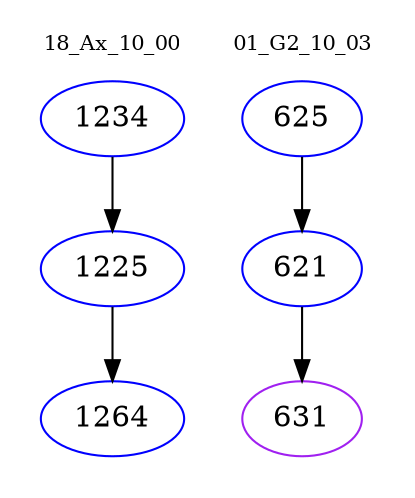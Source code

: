 digraph{
subgraph cluster_0 {
color = white
label = "18_Ax_10_00";
fontsize=10;
T0_1234 [label="1234", color="blue"]
T0_1234 -> T0_1225 [color="black"]
T0_1225 [label="1225", color="blue"]
T0_1225 -> T0_1264 [color="black"]
T0_1264 [label="1264", color="blue"]
}
subgraph cluster_1 {
color = white
label = "01_G2_10_03";
fontsize=10;
T1_625 [label="625", color="blue"]
T1_625 -> T1_621 [color="black"]
T1_621 [label="621", color="blue"]
T1_621 -> T1_631 [color="black"]
T1_631 [label="631", color="purple"]
}
}
